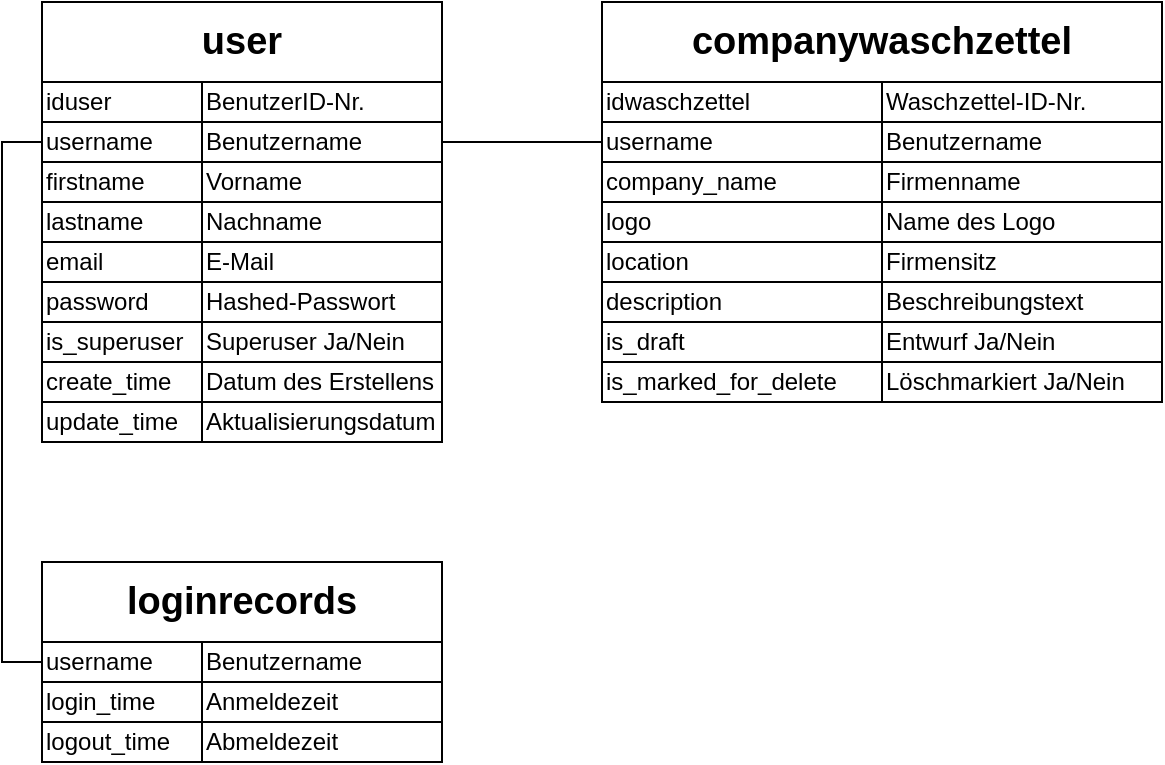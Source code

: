 <mxfile version="17.4.2" type="device"><diagram id="R2lEEEUBdFMjLlhIrx00" name="Page-1"><mxGraphModel dx="441" dy="410" grid="1" gridSize="10" guides="1" tooltips="1" connect="1" arrows="1" fold="1" page="1" pageScale="1" pageWidth="850" pageHeight="1100" math="0" shadow="0" extFonts="Permanent Marker^https://fonts.googleapis.com/css?family=Permanent+Marker"><root><mxCell id="0"/><mxCell id="1" parent="0"/><mxCell id="Hfe2exrmR5reDllTVcBI-1" value="" style="rounded=0;whiteSpace=wrap;html=1;" vertex="1" parent="1"><mxGeometry x="40" y="80" width="200" height="180" as="geometry"/></mxCell><mxCell id="Hfe2exrmR5reDllTVcBI-64" style="edgeStyle=orthogonalEdgeStyle;rounded=0;orthogonalLoop=1;jettySize=auto;html=1;fontSize=19;entryX=0;entryY=0.5;entryDx=0;entryDy=0;endArrow=none;endFill=0;exitX=0;exitY=0.5;exitDx=0;exitDy=0;" edge="1" parent="1" source="Hfe2exrmR5reDllTVcBI-4" target="Hfe2exrmR5reDllTVcBI-44"><mxGeometry relative="1" as="geometry"><mxPoint x="10" y="370" as="targetPoint"/><Array as="points"><mxPoint x="20" y="110"/><mxPoint x="20" y="370"/></Array></mxGeometry></mxCell><mxCell id="Hfe2exrmR5reDllTVcBI-2" value="iduser" style="rounded=0;whiteSpace=wrap;html=1;align=left;" vertex="1" parent="1"><mxGeometry x="40" y="80" width="80" height="20" as="geometry"/></mxCell><mxCell id="Hfe2exrmR5reDllTVcBI-3" value="user" style="rounded=0;whiteSpace=wrap;html=1;fontStyle=1;fontSize=19;" vertex="1" parent="1"><mxGeometry x="40" y="40" width="200" height="40" as="geometry"/></mxCell><mxCell id="Hfe2exrmR5reDllTVcBI-4" value="username" style="rounded=0;whiteSpace=wrap;html=1;align=left;" vertex="1" parent="1"><mxGeometry x="40" y="100" width="80" height="20" as="geometry"/></mxCell><mxCell id="Hfe2exrmR5reDllTVcBI-5" value="firstname" style="rounded=0;whiteSpace=wrap;html=1;align=left;" vertex="1" parent="1"><mxGeometry x="40" y="120" width="80" height="20" as="geometry"/></mxCell><mxCell id="Hfe2exrmR5reDllTVcBI-6" value="lastname" style="rounded=0;whiteSpace=wrap;html=1;align=left;" vertex="1" parent="1"><mxGeometry x="40" y="140" width="80" height="20" as="geometry"/></mxCell><mxCell id="Hfe2exrmR5reDllTVcBI-7" value="email&lt;span style=&quot;color: rgba(0 , 0 , 0 , 0) ; font-family: monospace ; font-size: 0px&quot;&gt;%3CmxGraphModel%3E%3Croot%3E%3CmxCell%20id%3D%220%22%2F%3E%3CmxCell%20id%3D%221%22%20parent%3D%220%22%2F%3E%3CmxCell%20id%3D%222%22%20value%3D%22lastname%22%20style%3D%22rounded%3D0%3BwhiteSpace%3Dwrap%3Bhtml%3D1%3B%22%20vertex%3D%221%22%20parent%3D%221%22%3E%3CmxGeometry%20x%3D%2240%22%20y%3D%22140%22%20width%3D%2260%22%20height%3D%2220%22%20as%3D%22geometry%22%2F%3E%3C%2FmxCell%3E%3C%2Froot%3E%3C%2FmxGraphModel%3E&lt;/span&gt;" style="rounded=0;whiteSpace=wrap;html=1;align=left;" vertex="1" parent="1"><mxGeometry x="40" y="160" width="80" height="20" as="geometry"/></mxCell><mxCell id="Hfe2exrmR5reDllTVcBI-8" value="password" style="rounded=0;whiteSpace=wrap;html=1;align=left;" vertex="1" parent="1"><mxGeometry x="40" y="180" width="80" height="20" as="geometry"/></mxCell><mxCell id="Hfe2exrmR5reDllTVcBI-9" value="is_superuser" style="rounded=0;whiteSpace=wrap;html=1;align=left;" vertex="1" parent="1"><mxGeometry x="40" y="200" width="80" height="20" as="geometry"/></mxCell><mxCell id="Hfe2exrmR5reDllTVcBI-10" value="create_time" style="rounded=0;whiteSpace=wrap;html=1;align=left;" vertex="1" parent="1"><mxGeometry x="40" y="220" width="80" height="20" as="geometry"/></mxCell><mxCell id="Hfe2exrmR5reDllTVcBI-11" value="update_time" style="rounded=0;whiteSpace=wrap;html=1;align=left;" vertex="1" parent="1"><mxGeometry x="40" y="240" width="80" height="20" as="geometry"/></mxCell><mxCell id="Hfe2exrmR5reDllTVcBI-12" value="BenutzerID-Nr." style="rounded=0;whiteSpace=wrap;html=1;align=left;" vertex="1" parent="1"><mxGeometry x="120" y="80" width="120" height="20" as="geometry"/></mxCell><mxCell id="Hfe2exrmR5reDllTVcBI-65" style="edgeStyle=orthogonalEdgeStyle;rounded=0;orthogonalLoop=1;jettySize=auto;html=1;entryX=0;entryY=0.5;entryDx=0;entryDy=0;fontSize=19;endArrow=none;endFill=0;" edge="1" parent="1" source="Hfe2exrmR5reDllTVcBI-13" target="Hfe2exrmR5reDllTVcBI-24"><mxGeometry relative="1" as="geometry"/></mxCell><mxCell id="Hfe2exrmR5reDllTVcBI-13" value="Benutzername" style="rounded=0;whiteSpace=wrap;html=1;align=left;" vertex="1" parent="1"><mxGeometry x="120" y="100" width="120" height="20" as="geometry"/></mxCell><mxCell id="Hfe2exrmR5reDllTVcBI-14" value="Vorname" style="rounded=0;whiteSpace=wrap;html=1;align=left;" vertex="1" parent="1"><mxGeometry x="120" y="120" width="120" height="20" as="geometry"/></mxCell><mxCell id="Hfe2exrmR5reDllTVcBI-15" value="Nachname" style="rounded=0;whiteSpace=wrap;html=1;align=left;" vertex="1" parent="1"><mxGeometry x="120" y="140" width="120" height="20" as="geometry"/></mxCell><mxCell id="Hfe2exrmR5reDllTVcBI-16" value="E-Mail" style="rounded=0;whiteSpace=wrap;html=1;align=left;" vertex="1" parent="1"><mxGeometry x="120" y="160" width="120" height="20" as="geometry"/></mxCell><mxCell id="Hfe2exrmR5reDllTVcBI-17" value="Hashed-Passwort" style="rounded=0;whiteSpace=wrap;html=1;align=left;" vertex="1" parent="1"><mxGeometry x="120" y="180" width="120" height="20" as="geometry"/></mxCell><mxCell id="Hfe2exrmR5reDllTVcBI-18" value="Superuser Ja/Nein" style="rounded=0;whiteSpace=wrap;html=1;align=left;" vertex="1" parent="1"><mxGeometry x="120" y="200" width="120" height="20" as="geometry"/></mxCell><mxCell id="Hfe2exrmR5reDllTVcBI-19" value="Datum des Erstellens" style="rounded=0;whiteSpace=wrap;html=1;align=left;" vertex="1" parent="1"><mxGeometry x="120" y="220" width="120" height="20" as="geometry"/></mxCell><mxCell id="Hfe2exrmR5reDllTVcBI-20" value="Aktualisierungsdatum" style="rounded=0;whiteSpace=wrap;html=1;align=left;" vertex="1" parent="1"><mxGeometry x="120" y="240" width="120" height="20" as="geometry"/></mxCell><mxCell id="Hfe2exrmR5reDllTVcBI-21" value="" style="rounded=0;whiteSpace=wrap;html=1;" vertex="1" parent="1"><mxGeometry x="320" y="80" width="280" height="160" as="geometry"/></mxCell><mxCell id="Hfe2exrmR5reDllTVcBI-22" value="idwaschzettel" style="rounded=0;whiteSpace=wrap;html=1;align=left;" vertex="1" parent="1"><mxGeometry x="320" y="80" width="140" height="20" as="geometry"/></mxCell><mxCell id="Hfe2exrmR5reDllTVcBI-23" value="companywaschzettel" style="rounded=0;whiteSpace=wrap;html=1;fontStyle=1;fontSize=19;" vertex="1" parent="1"><mxGeometry x="320" y="40" width="280" height="40" as="geometry"/></mxCell><mxCell id="Hfe2exrmR5reDllTVcBI-24" value="username" style="rounded=0;whiteSpace=wrap;html=1;align=left;" vertex="1" parent="1"><mxGeometry x="320" y="100" width="140" height="20" as="geometry"/></mxCell><mxCell id="Hfe2exrmR5reDllTVcBI-25" value="company_name" style="rounded=0;whiteSpace=wrap;html=1;align=left;" vertex="1" parent="1"><mxGeometry x="320" y="120" width="140" height="20" as="geometry"/></mxCell><mxCell id="Hfe2exrmR5reDllTVcBI-26" value="logo" style="rounded=0;whiteSpace=wrap;html=1;align=left;" vertex="1" parent="1"><mxGeometry x="320" y="140" width="140" height="20" as="geometry"/></mxCell><mxCell id="Hfe2exrmR5reDllTVcBI-27" value="location" style="rounded=0;whiteSpace=wrap;html=1;align=left;" vertex="1" parent="1"><mxGeometry x="320" y="160" width="140" height="20" as="geometry"/></mxCell><mxCell id="Hfe2exrmR5reDllTVcBI-28" value="description" style="rounded=0;whiteSpace=wrap;html=1;align=left;" vertex="1" parent="1"><mxGeometry x="320" y="180" width="140" height="20" as="geometry"/></mxCell><mxCell id="Hfe2exrmR5reDllTVcBI-29" value="is_draft" style="rounded=0;whiteSpace=wrap;html=1;align=left;" vertex="1" parent="1"><mxGeometry x="320" y="200" width="140" height="20" as="geometry"/></mxCell><mxCell id="Hfe2exrmR5reDllTVcBI-30" value="is_marked_for_delete" style="rounded=0;whiteSpace=wrap;html=1;align=left;" vertex="1" parent="1"><mxGeometry x="320" y="220" width="140" height="20" as="geometry"/></mxCell><mxCell id="Hfe2exrmR5reDllTVcBI-32" value="Waschzettel-ID-Nr." style="rounded=0;whiteSpace=wrap;html=1;align=left;" vertex="1" parent="1"><mxGeometry x="460" y="80" width="140" height="20" as="geometry"/></mxCell><mxCell id="Hfe2exrmR5reDllTVcBI-33" value="Benutzername" style="rounded=0;whiteSpace=wrap;html=1;align=left;" vertex="1" parent="1"><mxGeometry x="460" y="100" width="140" height="20" as="geometry"/></mxCell><mxCell id="Hfe2exrmR5reDllTVcBI-34" value="Firmenname" style="rounded=0;whiteSpace=wrap;html=1;align=left;" vertex="1" parent="1"><mxGeometry x="460" y="120" width="140" height="20" as="geometry"/></mxCell><mxCell id="Hfe2exrmR5reDllTVcBI-35" value="Name des Logo" style="rounded=0;whiteSpace=wrap;html=1;align=left;" vertex="1" parent="1"><mxGeometry x="460" y="140" width="140" height="20" as="geometry"/></mxCell><mxCell id="Hfe2exrmR5reDllTVcBI-36" value="Firmensitz" style="rounded=0;whiteSpace=wrap;html=1;align=left;" vertex="1" parent="1"><mxGeometry x="460" y="160" width="140" height="20" as="geometry"/></mxCell><mxCell id="Hfe2exrmR5reDllTVcBI-37" value="Beschreibungstext" style="rounded=0;whiteSpace=wrap;html=1;align=left;" vertex="1" parent="1"><mxGeometry x="460" y="180" width="140" height="20" as="geometry"/></mxCell><mxCell id="Hfe2exrmR5reDllTVcBI-38" value="Entwurf Ja/Nein" style="rounded=0;whiteSpace=wrap;html=1;align=left;" vertex="1" parent="1"><mxGeometry x="460" y="200" width="140" height="20" as="geometry"/></mxCell><mxCell id="Hfe2exrmR5reDllTVcBI-39" value="Löschmarkiert Ja/Nein" style="rounded=0;whiteSpace=wrap;html=1;align=left;" vertex="1" parent="1"><mxGeometry x="460" y="220" width="140" height="20" as="geometry"/></mxCell><mxCell id="Hfe2exrmR5reDllTVcBI-43" value="" style="rounded=0;whiteSpace=wrap;html=1;" vertex="1" parent="1"><mxGeometry x="40" y="360" width="200" height="60" as="geometry"/></mxCell><mxCell id="Hfe2exrmR5reDllTVcBI-44" value="username" style="rounded=0;whiteSpace=wrap;html=1;align=left;" vertex="1" parent="1"><mxGeometry x="40" y="360" width="80" height="20" as="geometry"/></mxCell><mxCell id="Hfe2exrmR5reDllTVcBI-45" value="loginrecords" style="rounded=0;whiteSpace=wrap;html=1;fontStyle=1;fontSize=19;" vertex="1" parent="1"><mxGeometry x="40" y="320" width="200" height="40" as="geometry"/></mxCell><mxCell id="Hfe2exrmR5reDllTVcBI-46" value="login_time" style="rounded=0;whiteSpace=wrap;html=1;align=left;" vertex="1" parent="1"><mxGeometry x="40" y="380" width="80" height="20" as="geometry"/></mxCell><mxCell id="Hfe2exrmR5reDllTVcBI-47" value="logout_time" style="rounded=0;whiteSpace=wrap;html=1;align=left;" vertex="1" parent="1"><mxGeometry x="40" y="400" width="80" height="20" as="geometry"/></mxCell><mxCell id="Hfe2exrmR5reDllTVcBI-54" value="Benutzername" style="rounded=0;whiteSpace=wrap;html=1;align=left;" vertex="1" parent="1"><mxGeometry x="120" y="360" width="120" height="20" as="geometry"/></mxCell><mxCell id="Hfe2exrmR5reDllTVcBI-55" value="Anmeldezeit" style="rounded=0;whiteSpace=wrap;html=1;align=left;" vertex="1" parent="1"><mxGeometry x="120" y="380" width="120" height="20" as="geometry"/></mxCell><mxCell id="Hfe2exrmR5reDllTVcBI-56" value="Abmeldezeit" style="rounded=0;whiteSpace=wrap;html=1;align=left;" vertex="1" parent="1"><mxGeometry x="120" y="400" width="120" height="20" as="geometry"/></mxCell></root></mxGraphModel></diagram></mxfile>